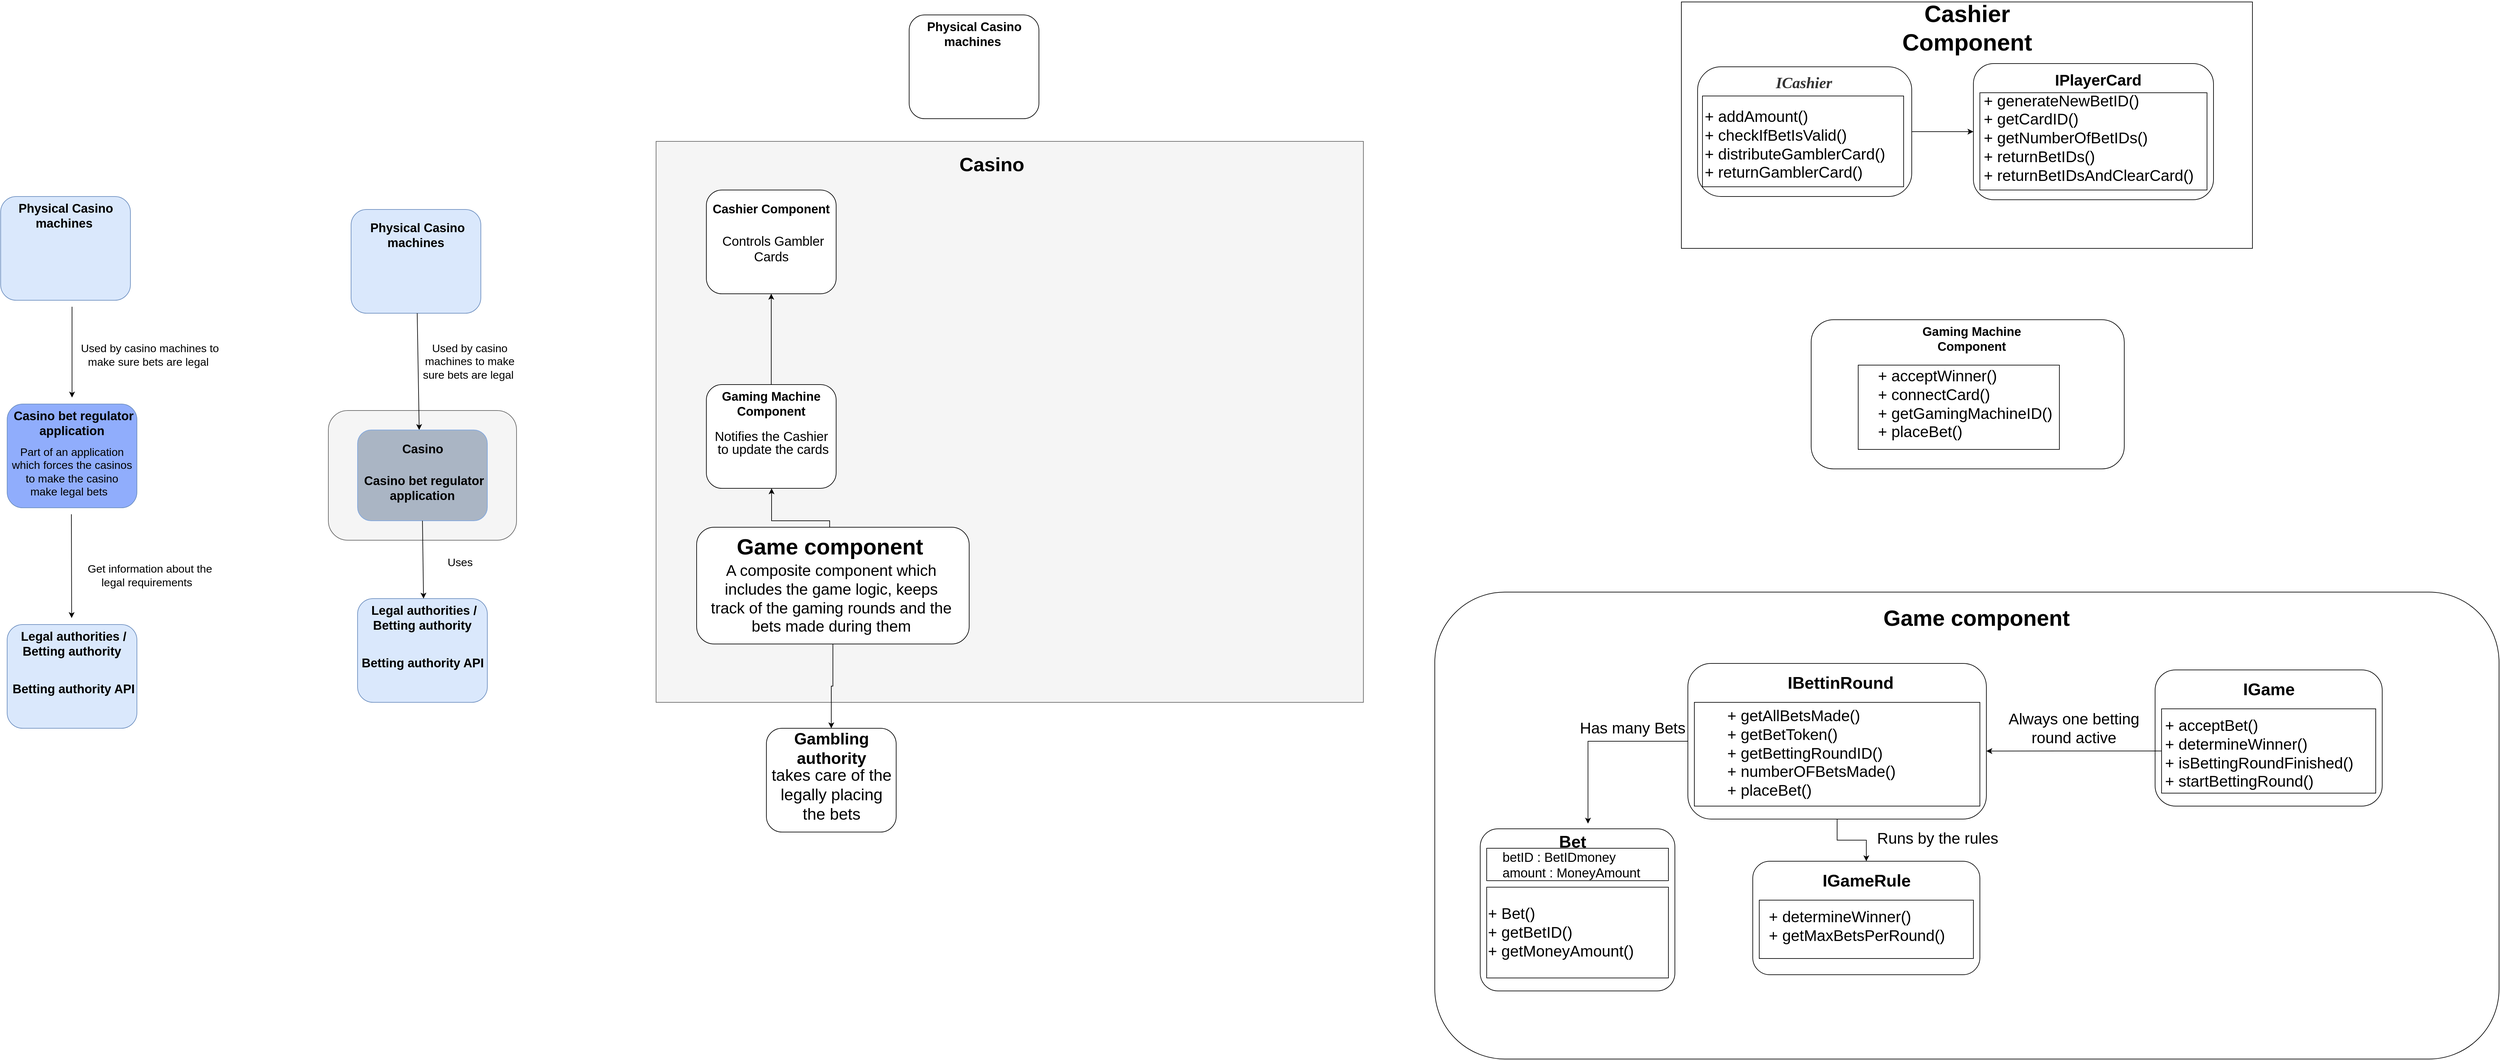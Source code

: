 <mxfile version="12.8.8"><diagram id="4Bdni1rd2levdif2QlFp" name="Page-1"><mxGraphModel dx="4188" dy="2980" grid="1" gridSize="10" guides="1" tooltips="1" connect="1" arrows="1" fold="1" page="1" pageScale="1" pageWidth="850" pageHeight="1100" math="0" shadow="0"><root><mxCell id="0"/><mxCell id="1" parent="0"/><mxCell id="BUaeJ5m5hBTxPJ-2kl2l-37" value="" style="rounded=1;whiteSpace=wrap;html=1;" vertex="1" parent="1"><mxGeometry x="2080" y="660" width="1640" height="720" as="geometry"/></mxCell><mxCell id="BUaeJ5m5hBTxPJ-2kl2l-16" value="" style="rounded=0;whiteSpace=wrap;html=1;" vertex="1" parent="1"><mxGeometry x="2460" y="-250" width="880" height="380" as="geometry"/></mxCell><mxCell id="BUaeJ5m5hBTxPJ-2kl2l-20" value="" style="rounded=1;whiteSpace=wrap;html=1;" vertex="1" parent="1"><mxGeometry x="2910" y="-155" width="370" height="210" as="geometry"/></mxCell><mxCell id="BUaeJ5m5hBTxPJ-2kl2l-2" value="" style="rounded=1;whiteSpace=wrap;html=1;fillColor=#f5f5f5;strokeColor=#666666;fontColor=#333333;" vertex="1" parent="1"><mxGeometry x="375" y="380" width="290" height="200" as="geometry"/></mxCell><mxCell id="s65S0Sn_o1DhRNaS_JRZ-42" value="" style="rounded=0;whiteSpace=wrap;html=1;shadow=0;fillColor=#f5f5f5;strokeColor=#666666;fontColor=#333333;" parent="1" vertex="1"><mxGeometry x="880" y="-35" width="1090" height="865" as="geometry"/></mxCell><mxCell id="hofzeqCZwEQ-WnHuqXEZ-1" value="" style="rounded=1;whiteSpace=wrap;html=1;fillColor=#90ADFC;strokeColor=#6c8ebf;" parent="1" vertex="1"><mxGeometry x="-120" y="370" width="200" height="160" as="geometry"/></mxCell><mxCell id="hofzeqCZwEQ-WnHuqXEZ-8" value="&lt;span style=&quot;font-size: 17px&quot;&gt;Part of an application which forces the casinos to make the casino make legal bets&amp;nbsp;&amp;nbsp;&lt;/span&gt;" style="text;html=1;strokeColor=none;fillColor=none;align=center;verticalAlign=middle;whiteSpace=wrap;rounded=0;" parent="1" vertex="1"><mxGeometry x="-115" y="430" width="190" height="90" as="geometry"/></mxCell><mxCell id="hofzeqCZwEQ-WnHuqXEZ-10" value="&lt;font style=&quot;font-size: 19px&quot;&gt;&lt;b&gt;Casino bet regulator application&amp;nbsp;&lt;/b&gt;&lt;/font&gt;" style="text;html=1;strokeColor=none;fillColor=none;align=center;verticalAlign=middle;whiteSpace=wrap;rounded=0;" parent="1" vertex="1"><mxGeometry x="-115" y="370" width="195" height="60" as="geometry"/></mxCell><mxCell id="hofzeqCZwEQ-WnHuqXEZ-17" value="" style="rounded=1;whiteSpace=wrap;html=1;fillColor=#dae8fc;strokeColor=#6c8ebf;" parent="1" vertex="1"><mxGeometry x="-130" y="50" width="200" height="160" as="geometry"/></mxCell><mxCell id="hofzeqCZwEQ-WnHuqXEZ-18" value="&lt;b style=&quot;font-size: 19px&quot;&gt;Physical Casino &lt;/b&gt;&lt;span style=&quot;font-size: 19px&quot;&gt;&lt;b&gt;machines&lt;/b&gt;&lt;/span&gt;&lt;b style=&quot;font-size: 19px&quot;&gt;&amp;nbsp;&lt;/b&gt;" style="text;html=1;strokeColor=none;fillColor=none;align=center;verticalAlign=middle;whiteSpace=wrap;rounded=0;" parent="1" vertex="1"><mxGeometry x="-127.5" y="50" width="195" height="60" as="geometry"/></mxCell><mxCell id="hofzeqCZwEQ-WnHuqXEZ-21" value="" style="rounded=1;whiteSpace=wrap;html=1;fillColor=#dae8fc;strokeColor=#6c8ebf;" parent="1" vertex="1"><mxGeometry x="-120" y="710" width="200" height="160" as="geometry"/></mxCell><mxCell id="hofzeqCZwEQ-WnHuqXEZ-22" value="&lt;b style=&quot;font-size: 19px&quot;&gt;Legal &lt;/b&gt;&lt;span style=&quot;font-size: 19px&quot;&gt;&lt;b&gt;authorities&lt;/b&gt;&lt;/span&gt;&lt;b style=&quot;font-size: 19px&quot;&gt;&amp;nbsp;/ Betting authority&amp;nbsp;&lt;/b&gt;" style="text;html=1;strokeColor=none;fillColor=none;align=center;verticalAlign=middle;whiteSpace=wrap;rounded=0;" parent="1" vertex="1"><mxGeometry x="-115" y="710" width="195" height="60" as="geometry"/></mxCell><mxCell id="hofzeqCZwEQ-WnHuqXEZ-23" value="" style="endArrow=classic;html=1;" parent="1" edge="1"><mxGeometry width="50" height="50" relative="1" as="geometry"><mxPoint x="-21" y="540" as="sourcePoint"/><mxPoint x="-20.59" y="700" as="targetPoint"/></mxGeometry></mxCell><mxCell id="hofzeqCZwEQ-WnHuqXEZ-24" value="&lt;span style=&quot;font-size: 17px&quot;&gt;Get information about the legal requirements&amp;nbsp;&amp;nbsp;&lt;/span&gt;" style="text;html=1;strokeColor=none;fillColor=none;align=center;verticalAlign=middle;whiteSpace=wrap;rounded=0;" parent="1" vertex="1"><mxGeometry x="-10" y="590" width="220" height="90" as="geometry"/></mxCell><mxCell id="hofzeqCZwEQ-WnHuqXEZ-25" value="" style="endArrow=classic;html=1;" parent="1" edge="1"><mxGeometry width="50" height="50" relative="1" as="geometry"><mxPoint x="-20" y="220" as="sourcePoint"/><mxPoint x="-20" y="360" as="targetPoint"/></mxGeometry></mxCell><mxCell id="hofzeqCZwEQ-WnHuqXEZ-26" value="&lt;span style=&quot;font-size: 17px&quot;&gt;Used by casino machines to make sure bets are legal&amp;nbsp;&lt;/span&gt;" style="text;html=1;strokeColor=none;fillColor=none;align=center;verticalAlign=middle;whiteSpace=wrap;rounded=0;" parent="1" vertex="1"><mxGeometry x="-10" y="250" width="220" height="90" as="geometry"/></mxCell><mxCell id="hofzeqCZwEQ-WnHuqXEZ-38" value="" style="rounded=1;whiteSpace=wrap;html=1;fillColor=#dae8fc;strokeColor=#6c8ebf;" parent="1" vertex="1"><mxGeometry x="410" y="70" width="200" height="160" as="geometry"/></mxCell><mxCell id="hofzeqCZwEQ-WnHuqXEZ-39" value="&lt;b style=&quot;font-size: 19px&quot;&gt;Physical Casino &lt;/b&gt;&lt;span style=&quot;font-size: 19px&quot;&gt;&lt;b&gt;machines&lt;/b&gt;&lt;/span&gt;&lt;b style=&quot;font-size: 19px&quot;&gt;&amp;nbsp;&lt;/b&gt;" style="text;html=1;strokeColor=none;fillColor=none;align=center;verticalAlign=middle;whiteSpace=wrap;rounded=0;" parent="1" vertex="1"><mxGeometry x="415" y="80" width="195" height="60" as="geometry"/></mxCell><mxCell id="hofzeqCZwEQ-WnHuqXEZ-40" value="" style="rounded=1;whiteSpace=wrap;html=1;fillColor=#dae8fc;strokeColor=#6c8ebf;" parent="1" vertex="1"><mxGeometry x="420" y="670" width="200" height="160" as="geometry"/></mxCell><mxCell id="hofzeqCZwEQ-WnHuqXEZ-41" value="&lt;b style=&quot;font-size: 19px&quot;&gt;Legal &lt;/b&gt;&lt;span style=&quot;font-size: 19px&quot;&gt;&lt;b&gt;authorities&lt;/b&gt;&lt;/span&gt;&lt;b style=&quot;font-size: 19px&quot;&gt;&amp;nbsp;/ Betting authority&amp;nbsp;&lt;/b&gt;" style="text;html=1;strokeColor=none;fillColor=none;align=center;verticalAlign=middle;whiteSpace=wrap;rounded=0;" parent="1" vertex="1"><mxGeometry x="425" y="670" width="195" height="60" as="geometry"/></mxCell><mxCell id="hofzeqCZwEQ-WnHuqXEZ-44" value="" style="endArrow=classic;html=1;" parent="1" edge="1"><mxGeometry width="50" height="50" relative="1" as="geometry"><mxPoint x="511.91" y="230" as="sourcePoint"/><mxPoint x="515" y="410" as="targetPoint"/></mxGeometry></mxCell><mxCell id="hofzeqCZwEQ-WnHuqXEZ-45" value="&lt;span style=&quot;font-size: 17px&quot;&gt;Used by casino machines to make sure bets are legal&amp;nbsp;&lt;/span&gt;" style="text;html=1;strokeColor=none;fillColor=none;align=center;verticalAlign=middle;whiteSpace=wrap;rounded=0;" parent="1" vertex="1"><mxGeometry x="507.5" y="260" width="170" height="90" as="geometry"/></mxCell><mxCell id="hofzeqCZwEQ-WnHuqXEZ-46" value="" style="rounded=1;whiteSpace=wrap;html=1;fillColor=#AAB5C4;strokeColor=#7FA7E0;" parent="1" vertex="1"><mxGeometry x="420" y="410" width="200" height="140" as="geometry"/></mxCell><mxCell id="hofzeqCZwEQ-WnHuqXEZ-47" value="&lt;span style=&quot;font-size: 19px&quot;&gt;&lt;b&gt;Casino&lt;/b&gt;&lt;/span&gt;" style="text;html=1;strokeColor=none;fillColor=none;align=center;verticalAlign=middle;whiteSpace=wrap;rounded=0;" parent="1" vertex="1"><mxGeometry x="422.5" y="410" width="195" height="60" as="geometry"/></mxCell><mxCell id="hofzeqCZwEQ-WnHuqXEZ-49" value="&lt;span style=&quot;font-size: 19px&quot;&gt;&lt;b&gt;Betting authority API&lt;/b&gt;&lt;/span&gt;" style="text;html=1;strokeColor=none;fillColor=none;align=center;verticalAlign=middle;whiteSpace=wrap;rounded=0;" parent="1" vertex="1"><mxGeometry x="422.5" y="740" width="195" height="60" as="geometry"/></mxCell><mxCell id="hofzeqCZwEQ-WnHuqXEZ-52" value="" style="endArrow=classic;html=1;exitX=0.5;exitY=1;exitDx=0;exitDy=0;" parent="1" edge="1" source="hofzeqCZwEQ-WnHuqXEZ-46"><mxGeometry width="50" height="50" relative="1" as="geometry"><mxPoint x="522" y="570" as="sourcePoint"/><mxPoint x="521.67" y="670" as="targetPoint"/></mxGeometry></mxCell><mxCell id="hofzeqCZwEQ-WnHuqXEZ-54" value="&lt;span style=&quot;font-size: 17px&quot;&gt;Uses&amp;nbsp;&lt;/span&gt;" style="text;html=1;strokeColor=none;fillColor=none;align=center;verticalAlign=middle;whiteSpace=wrap;rounded=0;" parent="1" vertex="1"><mxGeometry x="507.5" y="580" width="145" height="70" as="geometry"/></mxCell><mxCell id="5eCOG4MasugBp30SODIy-3" value="" style="rounded=1;whiteSpace=wrap;html=1;" parent="1" vertex="1"><mxGeometry x="1270" y="-230" width="200" height="160" as="geometry"/></mxCell><mxCell id="5eCOG4MasugBp30SODIy-4" value="&lt;b style=&quot;font-size: 19px&quot;&gt;Physical Casino &lt;/b&gt;&lt;span style=&quot;font-size: 19px&quot;&gt;&lt;b&gt;machines&lt;/b&gt;&lt;/span&gt;&lt;b style=&quot;font-size: 19px&quot;&gt;&amp;nbsp;&lt;/b&gt;" style="text;html=1;strokeColor=none;fillColor=none;align=center;verticalAlign=middle;whiteSpace=wrap;rounded=0;" parent="1" vertex="1"><mxGeometry x="1272.5" y="-230" width="195" height="60" as="geometry"/></mxCell><mxCell id="s65S0Sn_o1DhRNaS_JRZ-2" value="" style="rounded=1;whiteSpace=wrap;html=1;arcSize=11;" parent="1" vertex="1"><mxGeometry x="2150" y="1025" width="300" height="250" as="geometry"/></mxCell><mxCell id="s65S0Sn_o1DhRNaS_JRZ-3" value="&lt;b&gt;&lt;font style=&quot;font-size: 26px&quot;&gt;Bet&lt;/font&gt;&lt;/b&gt;" style="text;html=1;strokeColor=none;fillColor=none;align=center;verticalAlign=middle;whiteSpace=wrap;rounded=0;" parent="1" vertex="1"><mxGeometry x="2195" y="1015" width="195" height="60" as="geometry"/></mxCell><mxCell id="s65S0Sn_o1DhRNaS_JRZ-4" value="" style="rounded=1;whiteSpace=wrap;html=1;" parent="1" vertex="1"><mxGeometry x="957.5" y="340" width="200" height="160" as="geometry"/></mxCell><mxCell id="s65S0Sn_o1DhRNaS_JRZ-17" style="edgeStyle=orthogonalEdgeStyle;rounded=0;orthogonalLoop=1;jettySize=auto;html=1;exitX=0.5;exitY=0;exitDx=0;exitDy=0;entryX=0.5;entryY=1;entryDx=0;entryDy=0;" parent="1" source="s65S0Sn_o1DhRNaS_JRZ-5" target="s65S0Sn_o1DhRNaS_JRZ-8" edge="1"><mxGeometry relative="1" as="geometry"/></mxCell><mxCell id="s65S0Sn_o1DhRNaS_JRZ-5" value="&lt;span style=&quot;font-size: 19px&quot;&gt;&lt;b&gt;Gaming Machine Component&lt;br&gt;&lt;/b&gt;&lt;/span&gt;" style="text;html=1;strokeColor=none;fillColor=none;align=center;verticalAlign=middle;whiteSpace=wrap;rounded=0;" parent="1" vertex="1"><mxGeometry x="960" y="340" width="195" height="60" as="geometry"/></mxCell><mxCell id="s65S0Sn_o1DhRNaS_JRZ-8" value="" style="rounded=1;whiteSpace=wrap;html=1;" parent="1" vertex="1"><mxGeometry x="957.5" y="40" width="200" height="160" as="geometry"/></mxCell><mxCell id="s65S0Sn_o1DhRNaS_JRZ-9" value="&lt;span style=&quot;font-size: 19px&quot;&gt;&lt;b&gt;Cashier Component&lt;br&gt;&lt;/b&gt;&lt;/span&gt;" style="text;html=1;strokeColor=none;fillColor=none;align=center;verticalAlign=middle;whiteSpace=wrap;rounded=0;" parent="1" vertex="1"><mxGeometry x="960" y="40" width="195" height="60" as="geometry"/></mxCell><mxCell id="BUaeJ5m5hBTxPJ-2kl2l-36" style="edgeStyle=orthogonalEdgeStyle;rounded=0;orthogonalLoop=1;jettySize=auto;html=1;entryX=0.5;entryY=0;entryDx=0;entryDy=0;" edge="1" parent="1" source="s65S0Sn_o1DhRNaS_JRZ-10" target="s65S0Sn_o1DhRNaS_JRZ-30"><mxGeometry relative="1" as="geometry"/></mxCell><mxCell id="s65S0Sn_o1DhRNaS_JRZ-10" value="" style="rounded=1;whiteSpace=wrap;html=1;" parent="1" vertex="1"><mxGeometry x="942.5" y="560" width="420" height="180" as="geometry"/></mxCell><mxCell id="s65S0Sn_o1DhRNaS_JRZ-21" style="edgeStyle=orthogonalEdgeStyle;rounded=0;orthogonalLoop=1;jettySize=auto;html=1;exitX=0.5;exitY=0;exitDx=0;exitDy=0;" parent="1" source="s65S0Sn_o1DhRNaS_JRZ-11" target="s65S0Sn_o1DhRNaS_JRZ-4" edge="1"><mxGeometry relative="1" as="geometry"><Array as="points"><mxPoint x="1148" y="550"/><mxPoint x="1058" y="550"/></Array></mxGeometry></mxCell><mxCell id="s65S0Sn_o1DhRNaS_JRZ-11" value="&lt;b&gt;&lt;font style=&quot;font-size: 34px&quot;&gt;Game component&lt;/font&gt;&lt;br&gt;&lt;/b&gt;" style="text;html=1;strokeColor=none;fillColor=none;align=center;verticalAlign=middle;whiteSpace=wrap;rounded=0;" parent="1" vertex="1"><mxGeometry x="922.5" y="560" width="450" height="60" as="geometry"/></mxCell><mxCell id="s65S0Sn_o1DhRNaS_JRZ-18" value="&lt;font style=&quot;font-size: 20px ; line-height: 90%&quot;&gt;Notifies the Cashier&amp;nbsp;&lt;br&gt;to update the cards&lt;/font&gt;" style="text;html=1;align=center;verticalAlign=middle;resizable=0;points=[];autosize=1;" parent="1" vertex="1"><mxGeometry x="960" y="410" width="200" height="40" as="geometry"/></mxCell><mxCell id="s65S0Sn_o1DhRNaS_JRZ-29" value="" style="rounded=1;whiteSpace=wrap;html=1;" parent="1" vertex="1"><mxGeometry x="1050" y="870" width="200" height="160" as="geometry"/></mxCell><mxCell id="s65S0Sn_o1DhRNaS_JRZ-30" value="&lt;b&gt;&lt;font style=&quot;font-size: 25px&quot;&gt;Gambling authority&lt;/font&gt;&lt;/b&gt;" style="text;html=1;strokeColor=none;fillColor=none;align=center;verticalAlign=middle;whiteSpace=wrap;rounded=0;" parent="1" vertex="1"><mxGeometry x="1052.5" y="870" width="195" height="60" as="geometry"/></mxCell><mxCell id="s65S0Sn_o1DhRNaS_JRZ-32" value="&lt;span style=&quot;font-size: 25px&quot;&gt;takes care of the&lt;br&gt;legally placing&lt;br&gt;the bets&lt;br&gt;&lt;/span&gt;" style="text;html=1;align=center;" parent="1" vertex="1"><mxGeometry x="1050" y="920" width="200" height="30" as="geometry"/></mxCell><mxCell id="BUaeJ5m5hBTxPJ-2kl2l-65" style="edgeStyle=orthogonalEdgeStyle;rounded=0;orthogonalLoop=1;jettySize=auto;html=1;entryX=0.621;entryY=0.033;entryDx=0;entryDy=0;entryPerimeter=0;" edge="1" parent="1" source="s65S0Sn_o1DhRNaS_JRZ-33" target="s65S0Sn_o1DhRNaS_JRZ-3"><mxGeometry relative="1" as="geometry"/></mxCell><mxCell id="BUaeJ5m5hBTxPJ-2kl2l-66" style="edgeStyle=orthogonalEdgeStyle;rounded=0;orthogonalLoop=1;jettySize=auto;html=1;" edge="1" parent="1" source="s65S0Sn_o1DhRNaS_JRZ-33" target="BUaeJ5m5hBTxPJ-2kl2l-61"><mxGeometry relative="1" as="geometry"/></mxCell><mxCell id="s65S0Sn_o1DhRNaS_JRZ-33" value="" style="rounded=1;whiteSpace=wrap;html=1;" parent="1" vertex="1"><mxGeometry x="2470" y="770" width="460" height="240" as="geometry"/></mxCell><mxCell id="s65S0Sn_o1DhRNaS_JRZ-34" value="&lt;b&gt;&lt;font style=&quot;font-size: 26px&quot;&gt;IBettinRound&lt;/font&gt;&lt;br&gt;&lt;/b&gt;" style="text;html=1;strokeColor=none;fillColor=none;align=center;verticalAlign=middle;whiteSpace=wrap;rounded=0;" parent="1" vertex="1"><mxGeometry x="2607.5" y="770" width="195" height="60" as="geometry"/></mxCell><mxCell id="s65S0Sn_o1DhRNaS_JRZ-40" style="edgeStyle=orthogonalEdgeStyle;rounded=0;orthogonalLoop=1;jettySize=auto;html=1;exitX=0.5;exitY=1;exitDx=0;exitDy=0;" parent="1" source="s65S0Sn_o1DhRNaS_JRZ-39" target="s65S0Sn_o1DhRNaS_JRZ-39" edge="1"><mxGeometry relative="1" as="geometry"/></mxCell><mxCell id="s65S0Sn_o1DhRNaS_JRZ-43" value="&lt;b&gt;&lt;font style=&quot;font-size: 30px&quot;&gt;Casino&lt;/font&gt;&lt;/b&gt;" style="text;html=1;strokeColor=none;fillColor=none;align=center;verticalAlign=middle;whiteSpace=wrap;rounded=0;" parent="1" vertex="1"><mxGeometry x="1300" y="-30" width="195" height="60" as="geometry"/></mxCell><mxCell id="hofzeqCZwEQ-WnHuqXEZ-37" value="&lt;font style=&quot;font-size: 19px&quot;&gt;&lt;b&gt;Casino bet regulator application&amp;nbsp;&lt;/b&gt;&lt;/font&gt;" style="text;html=1;strokeColor=none;fillColor=none;align=center;verticalAlign=middle;whiteSpace=wrap;rounded=0;" parent="1" vertex="1"><mxGeometry x="410" y="480" width="225" height="40" as="geometry"/></mxCell><mxCell id="BUaeJ5m5hBTxPJ-2kl2l-1" value="&lt;span style=&quot;font-size: 19px&quot;&gt;&lt;b&gt;Betting authority API&lt;/b&gt;&lt;/span&gt;" style="text;html=1;strokeColor=none;fillColor=none;align=center;verticalAlign=middle;whiteSpace=wrap;rounded=0;" vertex="1" parent="1"><mxGeometry x="-115" y="780" width="195" height="60" as="geometry"/></mxCell><mxCell id="BUaeJ5m5hBTxPJ-2kl2l-25" style="edgeStyle=orthogonalEdgeStyle;rounded=0;orthogonalLoop=1;jettySize=auto;html=1;entryX=0;entryY=0.5;entryDx=0;entryDy=0;" edge="1" parent="1" source="BUaeJ5m5hBTxPJ-2kl2l-10" target="BUaeJ5m5hBTxPJ-2kl2l-20"><mxGeometry relative="1" as="geometry"/></mxCell><mxCell id="BUaeJ5m5hBTxPJ-2kl2l-10" value="" style="rounded=1;whiteSpace=wrap;html=1;arcSize=18;" vertex="1" parent="1"><mxGeometry x="2485" y="-150" width="330" height="200" as="geometry"/></mxCell><mxCell id="BUaeJ5m5hBTxPJ-2kl2l-12" value="&lt;span style=&quot;color: rgb(51 , 51 , 51) ; font-style: italic ; white-space: nowrap ; background-color: rgb(255 , 255 , 255)&quot;&gt;&lt;font face=&quot;Verdana&quot; style=&quot;font-size: 24px&quot;&gt;&lt;b&gt;ICashier&lt;/b&gt;&lt;/font&gt;&lt;/span&gt;" style="text;html=1;strokeColor=none;fillColor=none;align=center;verticalAlign=middle;whiteSpace=wrap;rounded=0;" vertex="1" parent="1"><mxGeometry x="2560" y="-150" width="177.5" height="50" as="geometry"/></mxCell><mxCell id="BUaeJ5m5hBTxPJ-2kl2l-14" value="&lt;b&gt;&lt;font style=&quot;font-size: 36px&quot;&gt;Cashier Component&lt;/font&gt;&lt;br&gt;&lt;/b&gt;" style="text;html=1;strokeColor=none;fillColor=none;align=center;verticalAlign=middle;whiteSpace=wrap;rounded=0;" vertex="1" parent="1"><mxGeometry x="2802.5" y="-240" width="195" height="60" as="geometry"/></mxCell><mxCell id="BUaeJ5m5hBTxPJ-2kl2l-19" value="&lt;font style=&quot;font-size: 24px&quot;&gt;&lt;b&gt;IPlayerCard&lt;/b&gt;&lt;/font&gt;" style="text;html=1;align=center;" vertex="1" parent="1"><mxGeometry x="3018.13" y="-150" width="167.5" height="50" as="geometry"/></mxCell><mxCell id="BUaeJ5m5hBTxPJ-2kl2l-23" value="&lt;span style=&quot;font-size: 20px&quot;&gt;Controls Gambler &lt;br&gt;Cards&amp;nbsp;&lt;/span&gt;" style="text;html=1;align=center;verticalAlign=middle;resizable=0;points=[];autosize=1;" vertex="1" parent="1"><mxGeometry x="975" y="110" width="170" height="40" as="geometry"/></mxCell><mxCell id="BUaeJ5m5hBTxPJ-2kl2l-26" value="" style="rounded=1;whiteSpace=wrap;html=1;arcSize=0;" vertex="1" parent="1"><mxGeometry x="2492.5" y="-105" width="310" height="140" as="geometry"/></mxCell><mxCell id="BUaeJ5m5hBTxPJ-2kl2l-13" value="&lt;font style=&quot;font-size: 24px&quot;&gt;+ addAmount()&lt;br&gt;+ checkIfBetIsValid()&lt;br&gt;+ distributeGamblerCard()&lt;br&gt;+ returnGamblerCard()&lt;/font&gt;" style="text;html=1;strokeColor=none;fillColor=none;align=left;verticalAlign=middle;whiteSpace=wrap;rounded=0;" vertex="1" parent="1"><mxGeometry x="2493.75" y="-105" width="310" height="150" as="geometry"/></mxCell><mxCell id="BUaeJ5m5hBTxPJ-2kl2l-29" value="" style="rounded=0;whiteSpace=wrap;html=1;" vertex="1" parent="1"><mxGeometry x="2920" y="-110" width="350" height="150" as="geometry"/></mxCell><mxCell id="BUaeJ5m5hBTxPJ-2kl2l-21" value="&lt;font style=&quot;font-size: 24px&quot;&gt;+ generateNewBetID()&lt;br&gt;+ getCardID()&lt;br&gt;+ getNumberOfBetIDs()&lt;br&gt;+ returnBetIDs()&lt;br&gt;+ returnBetIDsAndClearCard()&lt;/font&gt;" style="text;html=1;strokeColor=none;fillColor=none;align=left;verticalAlign=middle;whiteSpace=wrap;rounded=0;" vertex="1" parent="1"><mxGeometry x="2923.76" y="-115" width="356.25" height="150" as="geometry"/></mxCell><mxCell id="BUaeJ5m5hBTxPJ-2kl2l-30" value="" style="rounded=1;whiteSpace=wrap;html=1;" vertex="1" parent="1"><mxGeometry x="2660" y="240" width="482.5" height="230" as="geometry"/></mxCell><mxCell id="BUaeJ5m5hBTxPJ-2kl2l-31" value="&lt;span style=&quot;font-size: 19px&quot;&gt;&lt;b&gt;Gaming Machine Component&lt;br&gt;&lt;/b&gt;&lt;/span&gt;" style="text;html=1;strokeColor=none;fillColor=none;align=center;verticalAlign=middle;whiteSpace=wrap;rounded=0;" vertex="1" parent="1"><mxGeometry x="2810" y="240" width="195" height="60" as="geometry"/></mxCell><mxCell id="BUaeJ5m5hBTxPJ-2kl2l-34" value="" style="rounded=0;whiteSpace=wrap;html=1;" vertex="1" parent="1"><mxGeometry x="2732.5" y="310" width="310" height="130" as="geometry"/></mxCell><mxCell id="BUaeJ5m5hBTxPJ-2kl2l-32" value="&lt;font style=&quot;font-size: 24px&quot;&gt;+ acceptWinner()&lt;br&gt;+ connectCard()&lt;br&gt;+ getGamingMachineID()&lt;br&gt;+ placeBet()&lt;/font&gt;" style="text;html=1;align=left;verticalAlign=middle;resizable=0;points=[];autosize=1;" vertex="1" parent="1"><mxGeometry x="2761.25" y="330" width="280" height="80" as="geometry"/></mxCell><mxCell id="BUaeJ5m5hBTxPJ-2kl2l-38" value="&lt;b&gt;&lt;font style=&quot;font-size: 34px&quot;&gt;Game component&lt;/font&gt;&lt;br&gt;&lt;/b&gt;" style="text;html=1;strokeColor=none;fillColor=none;align=center;verticalAlign=middle;whiteSpace=wrap;rounded=0;" vertex="1" parent="1"><mxGeometry x="2690" y="670" width="450" height="60" as="geometry"/></mxCell><mxCell id="BUaeJ5m5hBTxPJ-2kl2l-41" value="&lt;div style=&quot;box-sizing: border-box ; font-family: &amp;#34;segoe ui&amp;#34; , , &amp;#34;apple color emoji&amp;#34; , &amp;#34;segoe ui emoji&amp;#34; , sans-serif&quot;&gt;&lt;font style=&quot;font-size: 24px&quot;&gt;A composite component which includes the game logic, keeps track of the gaming rounds and the bets made during them&lt;/font&gt;&lt;/div&gt;" style="text;html=1;strokeColor=none;fillColor=none;align=center;verticalAlign=middle;whiteSpace=wrap;rounded=0;" vertex="1" parent="1"><mxGeometry x="960" y="620" width="380" height="100" as="geometry"/></mxCell><mxCell id="BUaeJ5m5hBTxPJ-2kl2l-42" value="" style="rounded=0;whiteSpace=wrap;html=1;" vertex="1" parent="1"><mxGeometry x="2160" y="1055" width="280" height="50" as="geometry"/></mxCell><mxCell id="BUaeJ5m5hBTxPJ-2kl2l-43" value="&lt;font style=&quot;font-size: 24px&quot;&gt;+ Bet()&lt;br&gt;+ getBetID()&lt;br&gt;+ getMoneyAmount()&lt;/font&gt;" style="rounded=0;whiteSpace=wrap;html=1;align=left;" vertex="1" parent="1"><mxGeometry x="2160" y="1115" width="280" height="140" as="geometry"/></mxCell><mxCell id="s65S0Sn_o1DhRNaS_JRZ-41" value="&lt;div style=&quot;text-align: left ; font-size: 20px&quot;&gt;betID : BetIDmoney&lt;/div&gt;&lt;div style=&quot;text-align: left ; font-size: 20px&quot;&gt;amount : MoneyAmount&lt;br&gt;&lt;/div&gt;" style="text;html=1;align=center;" parent="1" vertex="1"><mxGeometry x="2160" y="1050" width="260" height="65" as="geometry"/></mxCell><mxCell id="BUaeJ5m5hBTxPJ-2kl2l-49" value="" style="rounded=0;whiteSpace=wrap;html=1;" vertex="1" parent="1"><mxGeometry x="2480" y="830" width="440" height="160" as="geometry"/></mxCell><mxCell id="s65S0Sn_o1DhRNaS_JRZ-39" value="&lt;div style=&quot;text-align: left&quot;&gt;&lt;span style=&quot;font-size: 24px&quot;&gt;+ getAllBetsMade()&lt;/span&gt;&lt;/div&gt;&lt;font style=&quot;font-size: 24px&quot;&gt;&lt;div style=&quot;text-align: left&quot;&gt;&lt;span&gt;+ getBetToken()&lt;/span&gt;&lt;/div&gt;&lt;div style=&quot;text-align: left&quot;&gt;&lt;span&gt;+ getBettingRoundID()&lt;/span&gt;&lt;/div&gt;&lt;div style=&quot;text-align: left&quot;&gt;&lt;span&gt;+ numberOFBetsMade()&lt;/span&gt;&lt;/div&gt;&lt;div style=&quot;text-align: left&quot;&gt;&lt;span&gt;+ placeBet()&lt;/span&gt;&lt;/div&gt;&lt;/font&gt;" style="text;html=1;align=center;" parent="1" vertex="1"><mxGeometry x="2560" y="830" width="200" height="30" as="geometry"/></mxCell><mxCell id="BUaeJ5m5hBTxPJ-2kl2l-50" value="" style="rounded=1;whiteSpace=wrap;html=1;" vertex="1" parent="1"><mxGeometry x="3190" y="780" width="350" height="210" as="geometry"/></mxCell><mxCell id="BUaeJ5m5hBTxPJ-2kl2l-51" value="&lt;b&gt;&lt;font style=&quot;font-size: 26px&quot;&gt;IGame&lt;/font&gt;&lt;br&gt;&lt;/b&gt;" style="text;html=1;strokeColor=none;fillColor=none;align=center;verticalAlign=middle;whiteSpace=wrap;rounded=0;" vertex="1" parent="1"><mxGeometry x="3267.5" y="780" width="195" height="60" as="geometry"/></mxCell><mxCell id="BUaeJ5m5hBTxPJ-2kl2l-52" style="edgeStyle=orthogonalEdgeStyle;rounded=0;orthogonalLoop=1;jettySize=auto;html=1;exitX=0.5;exitY=1;exitDx=0;exitDy=0;" edge="1" source="BUaeJ5m5hBTxPJ-2kl2l-54" target="BUaeJ5m5hBTxPJ-2kl2l-54" parent="1"><mxGeometry relative="1" as="geometry"/></mxCell><mxCell id="BUaeJ5m5hBTxPJ-2kl2l-67" style="edgeStyle=orthogonalEdgeStyle;rounded=0;orthogonalLoop=1;jettySize=auto;html=1;entryX=1;entryY=0.563;entryDx=0;entryDy=0;entryPerimeter=0;" edge="1" parent="1" source="BUaeJ5m5hBTxPJ-2kl2l-53" target="s65S0Sn_o1DhRNaS_JRZ-33"><mxGeometry relative="1" as="geometry"/></mxCell><mxCell id="BUaeJ5m5hBTxPJ-2kl2l-53" value="" style="rounded=0;whiteSpace=wrap;html=1;" vertex="1" parent="1"><mxGeometry x="3200" y="840" width="330" height="130" as="geometry"/></mxCell><mxCell id="BUaeJ5m5hBTxPJ-2kl2l-54" value="&lt;div style=&quot;text-align: left&quot;&gt;&lt;font style=&quot;font-size: 24px&quot;&gt;+ acceptBet()&lt;/font&gt;&lt;/div&gt;&lt;div style=&quot;text-align: left&quot;&gt;&lt;font style=&quot;font-size: 24px&quot;&gt;+ determineWinner()&lt;/font&gt;&lt;/div&gt;&lt;div style=&quot;text-align: left&quot;&gt;&lt;font style=&quot;font-size: 24px&quot;&gt;+ isBettingRoundFinished()&lt;/font&gt;&lt;/div&gt;&lt;div style=&quot;text-align: left&quot;&gt;&lt;font style=&quot;font-size: 24px&quot;&gt;+ startBettingRound()&lt;/font&gt;&lt;br&gt;&lt;/div&gt;" style="text;html=1;align=center;" vertex="1" parent="1"><mxGeometry x="3250" y="845" width="200" height="30" as="geometry"/></mxCell><mxCell id="BUaeJ5m5hBTxPJ-2kl2l-60" value="" style="rounded=1;whiteSpace=wrap;html=1;" vertex="1" parent="1"><mxGeometry x="2570" y="1075" width="350" height="175" as="geometry"/></mxCell><mxCell id="BUaeJ5m5hBTxPJ-2kl2l-61" value="&lt;b&gt;&lt;font style=&quot;font-size: 26px&quot;&gt;IGameRule&lt;/font&gt;&lt;br&gt;&lt;/b&gt;" style="text;html=1;strokeColor=none;fillColor=none;align=center;verticalAlign=middle;whiteSpace=wrap;rounded=0;" vertex="1" parent="1"><mxGeometry x="2647.5" y="1075" width="195" height="60" as="geometry"/></mxCell><mxCell id="BUaeJ5m5hBTxPJ-2kl2l-62" style="edgeStyle=orthogonalEdgeStyle;rounded=0;orthogonalLoop=1;jettySize=auto;html=1;exitX=0.5;exitY=1;exitDx=0;exitDy=0;" edge="1" source="BUaeJ5m5hBTxPJ-2kl2l-64" target="BUaeJ5m5hBTxPJ-2kl2l-64" parent="1"><mxGeometry relative="1" as="geometry"/></mxCell><mxCell id="BUaeJ5m5hBTxPJ-2kl2l-63" value="" style="rounded=0;whiteSpace=wrap;html=1;" vertex="1" parent="1"><mxGeometry x="2580" y="1135" width="330" height="90" as="geometry"/></mxCell><mxCell id="BUaeJ5m5hBTxPJ-2kl2l-64" value="&lt;div style=&quot;text-align: left&quot;&gt;&lt;font style=&quot;font-size: 24px&quot;&gt;+ determineWinner()&lt;/font&gt;&lt;/div&gt;&lt;div style=&quot;text-align: left&quot;&gt;&lt;font style=&quot;font-size: 24px&quot;&gt;+ getMaxBetsPerRound()&lt;/font&gt;&lt;br&gt;&lt;/div&gt;" style="text;html=1;align=center;" vertex="1" parent="1"><mxGeometry x="2630" y="1140" width="200" height="30" as="geometry"/></mxCell><mxCell id="BUaeJ5m5hBTxPJ-2kl2l-68" value="&lt;font style=&quot;font-size: 24px&quot;&gt;Has many Bets&lt;/font&gt;" style="text;html=1;strokeColor=none;fillColor=none;align=center;verticalAlign=middle;whiteSpace=wrap;rounded=0;" vertex="1" parent="1"><mxGeometry x="2280" y="860" width="210" height="20" as="geometry"/></mxCell><mxCell id="BUaeJ5m5hBTxPJ-2kl2l-69" value="&lt;font style=&quot;font-size: 24px&quot;&gt;Runs by the rules&lt;/font&gt;" style="text;html=1;strokeColor=none;fillColor=none;align=center;verticalAlign=middle;whiteSpace=wrap;rounded=0;" vertex="1" parent="1"><mxGeometry x="2750" y="1030" width="210" height="20" as="geometry"/></mxCell><mxCell id="BUaeJ5m5hBTxPJ-2kl2l-70" value="&lt;span style=&quot;font-size: 24px&quot;&gt;Always one betting round active&lt;/span&gt;" style="text;html=1;strokeColor=none;fillColor=none;align=center;verticalAlign=middle;whiteSpace=wrap;rounded=0;" vertex="1" parent="1"><mxGeometry x="2960" y="860" width="210" height="20" as="geometry"/></mxCell></root></mxGraphModel></diagram></mxfile>